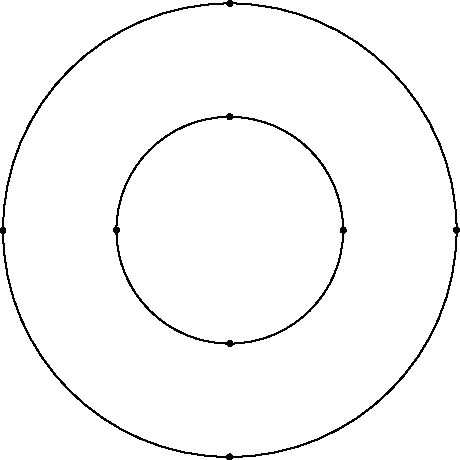 size(0,0);

path pt1=scale(4cm)*unitcircle;
path pt2=scale(2cm)*unitcircle;

draw(pt1^^pt2);
dot(pt1^^pt2);
